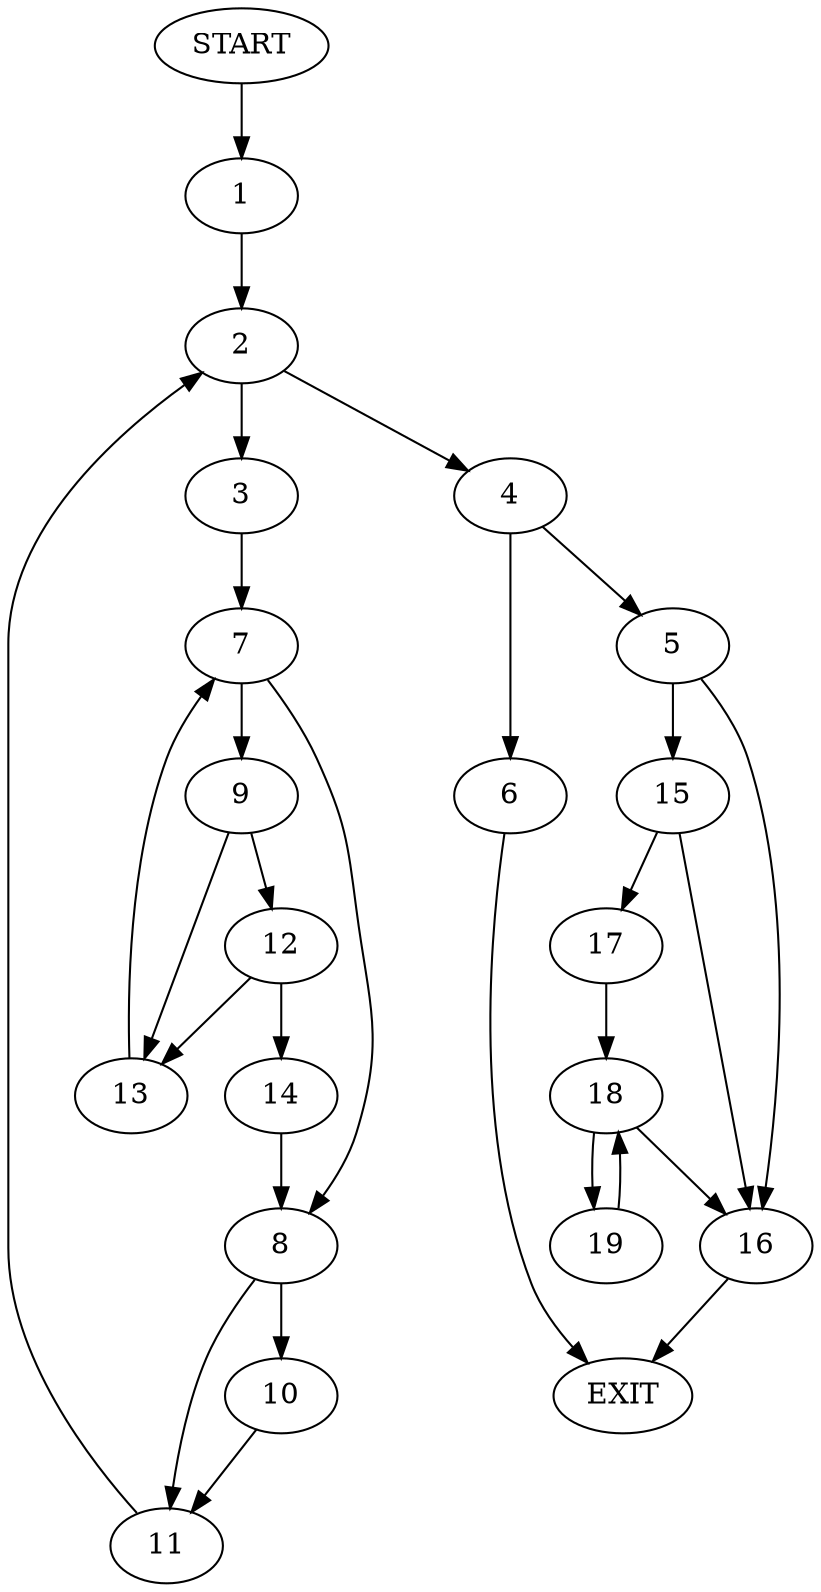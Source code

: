 digraph {
0 [label="START"]
20 [label="EXIT"]
0 -> 1
1 -> 2
2 -> 3
2 -> 4
4 -> 5
4 -> 6
3 -> 7
7 -> 8
7 -> 9
8 -> 10
8 -> 11
9 -> 12
9 -> 13
12 -> 14
12 -> 13
13 -> 7
14 -> 8
11 -> 2
10 -> 11
5 -> 15
5 -> 16
6 -> 20
15 -> 17
15 -> 16
16 -> 20
17 -> 18
18 -> 19
18 -> 16
19 -> 18
}
